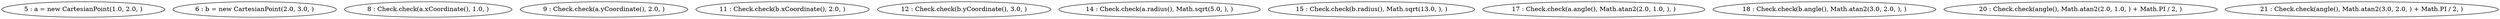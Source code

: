 digraph G {
"5 : a = new CartesianPoint(1.0, 2.0, )"
"6 : b = new CartesianPoint(2.0, 3.0, )"
"8 : Check.check(a.xCoordinate(), 1.0, )"
"9 : Check.check(a.yCoordinate(), 2.0, )"
"11 : Check.check(b.xCoordinate(), 2.0, )"
"12 : Check.check(b.yCoordinate(), 3.0, )"
"14 : Check.check(a.radius(), Math.sqrt(5.0, ), )"
"15 : Check.check(b.radius(), Math.sqrt(13.0, ), )"
"17 : Check.check(a.angle(), Math.atan2(2.0, 1.0, ), )"
"18 : Check.check(b.angle(), Math.atan2(3.0, 2.0, ), )"
"20 : Check.check(angle(), Math.atan2(2.0, 1.0, ) + Math.PI / 2, )"
"21 : Check.check(angle(), Math.atan2(3.0, 2.0, ) + Math.PI / 2, )"
}
